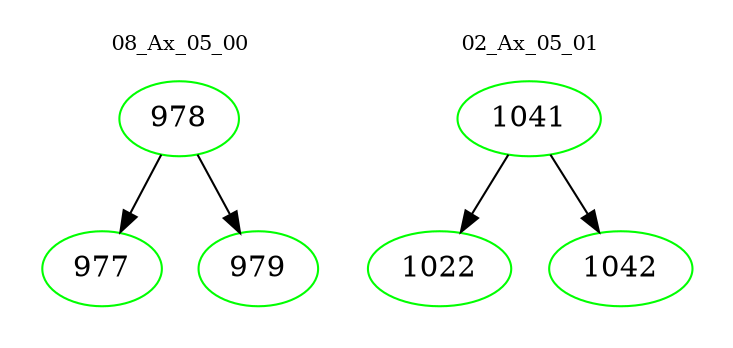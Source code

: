 digraph{
subgraph cluster_0 {
color = white
label = "08_Ax_05_00";
fontsize=10;
T0_978 [label="978", color="green"]
T0_978 -> T0_977 [color="black"]
T0_977 [label="977", color="green"]
T0_978 -> T0_979 [color="black"]
T0_979 [label="979", color="green"]
}
subgraph cluster_1 {
color = white
label = "02_Ax_05_01";
fontsize=10;
T1_1041 [label="1041", color="green"]
T1_1041 -> T1_1022 [color="black"]
T1_1022 [label="1022", color="green"]
T1_1041 -> T1_1042 [color="black"]
T1_1042 [label="1042", color="green"]
}
}
